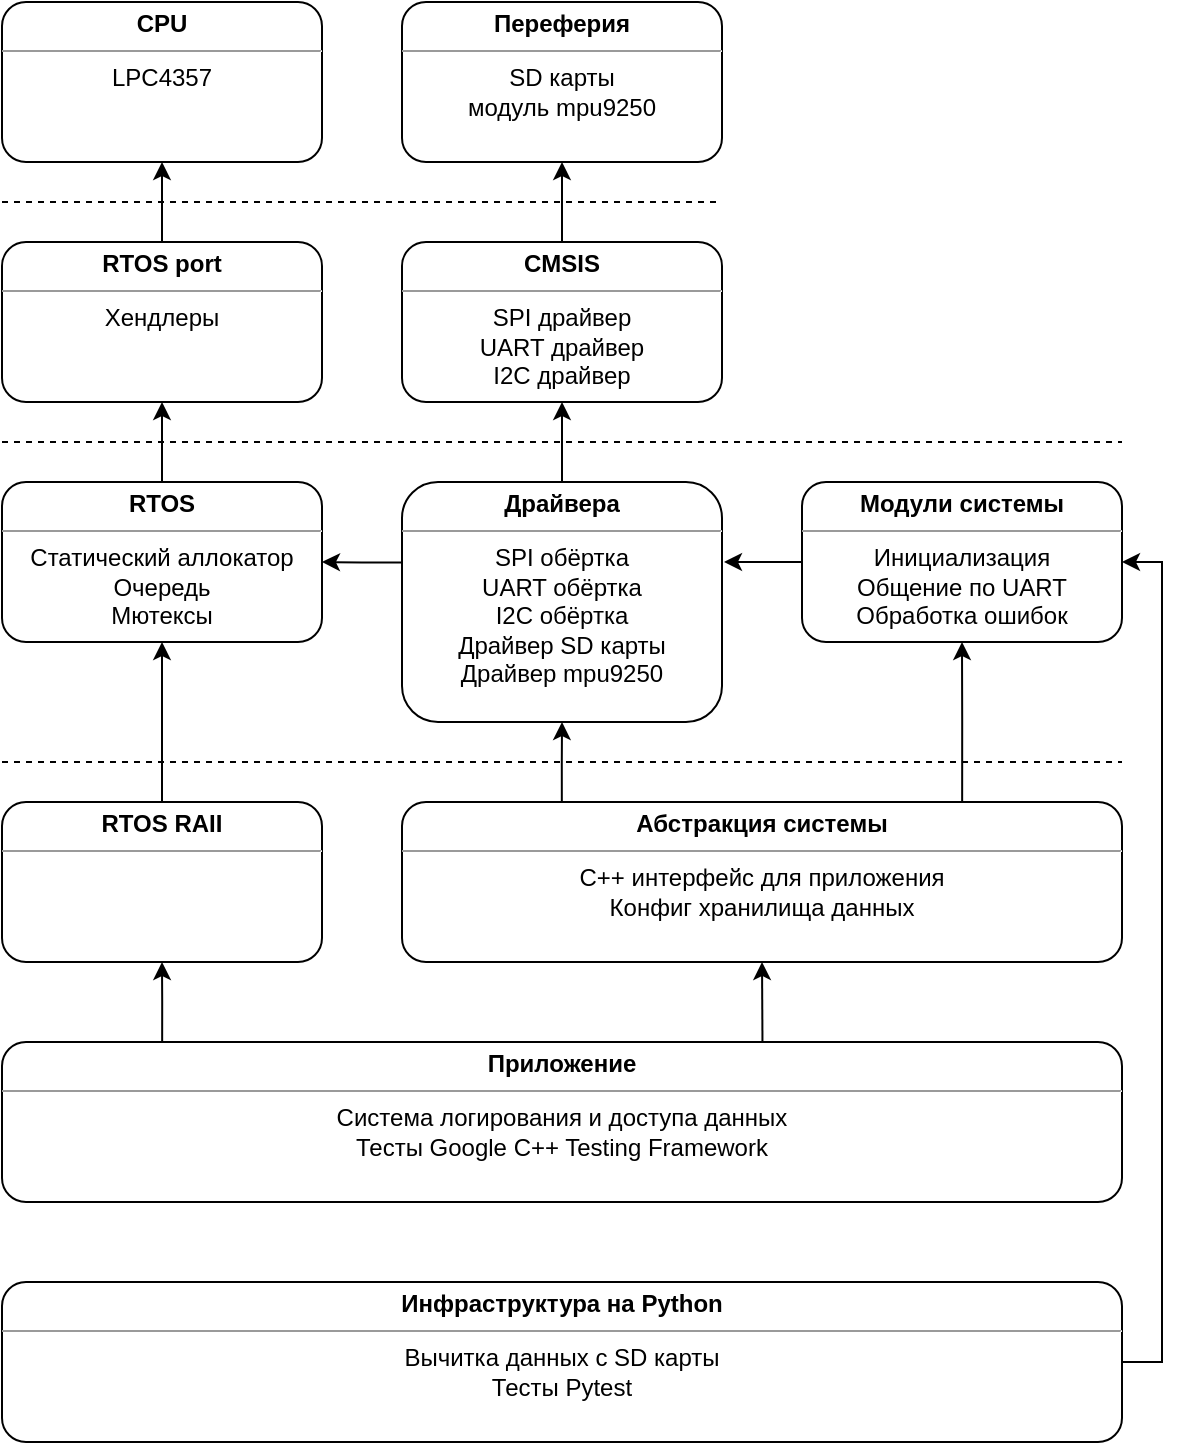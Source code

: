 <mxfile version="14.1.8" type="device"><diagram id="XqnZwgFz175NEXh2xCFe" name="Page-1"><mxGraphModel dx="1086" dy="806" grid="1" gridSize="10" guides="1" tooltips="1" connect="1" arrows="1" fold="1" page="1" pageScale="1" pageWidth="827" pageHeight="1169" math="0" shadow="0"><root><mxCell id="0"/><mxCell id="1" parent="0"/><mxCell id="nR5WkCoB2VeYr0q5t5iI-2" value="&lt;p style=&quot;margin: 0px ; margin-top: 4px ; text-align: center&quot;&gt;&lt;b&gt;CPU&lt;/b&gt;&lt;/p&gt;&lt;hr size=&quot;1&quot;&gt;&lt;div style=&quot;text-align: center ; height: 2px&quot;&gt;LPC4357&lt;/div&gt;" style="verticalAlign=top;align=left;overflow=fill;fontSize=12;fontFamily=Helvetica;html=1;rounded=1;" vertex="1" parent="1"><mxGeometry x="40" y="40" width="160" height="80" as="geometry"/></mxCell><mxCell id="nR5WkCoB2VeYr0q5t5iI-3" value="&lt;p style=&quot;margin: 0px ; margin-top: 4px ; text-align: center&quot;&gt;&lt;b&gt;Переферия&lt;/b&gt;&lt;/p&gt;&lt;hr size=&quot;1&quot;&gt;&lt;div style=&quot;height: 2px&quot;&gt;&lt;div&gt;&lt;div style=&quot;text-align: center&quot;&gt;&lt;span&gt;SD карты&lt;/span&gt;&lt;/div&gt;&lt;span&gt;&lt;div style=&quot;text-align: center&quot;&gt;&lt;span&gt;модуль mpu9250&lt;/span&gt;&lt;/div&gt;&lt;/span&gt;&lt;/div&gt;&lt;/div&gt;" style="verticalAlign=top;align=left;overflow=fill;fontSize=12;fontFamily=Helvetica;html=1;rounded=1;" vertex="1" parent="1"><mxGeometry x="240" y="40" width="160" height="80" as="geometry"/></mxCell><mxCell id="nR5WkCoB2VeYr0q5t5iI-6" value="" style="edgeStyle=orthogonalEdgeStyle;rounded=0;orthogonalLoop=1;jettySize=auto;html=1;" edge="1" parent="1" source="nR5WkCoB2VeYr0q5t5iI-4" target="nR5WkCoB2VeYr0q5t5iI-2"><mxGeometry relative="1" as="geometry"/></mxCell><mxCell id="nR5WkCoB2VeYr0q5t5iI-4" value="&lt;p style=&quot;margin: 0px ; margin-top: 4px ; text-align: center&quot;&gt;&lt;b&gt;RTOS port&lt;/b&gt;&lt;/p&gt;&lt;hr size=&quot;1&quot;&gt;&lt;div style=&quot;text-align: center ; height: 2px&quot;&gt;Хендлеры&lt;/div&gt;" style="verticalAlign=top;align=left;overflow=fill;fontSize=12;fontFamily=Helvetica;html=1;rounded=1;" vertex="1" parent="1"><mxGeometry x="40" y="160" width="160" height="80" as="geometry"/></mxCell><mxCell id="nR5WkCoB2VeYr0q5t5iI-7" value="" style="edgeStyle=orthogonalEdgeStyle;rounded=0;orthogonalLoop=1;jettySize=auto;html=1;" edge="1" parent="1" source="nR5WkCoB2VeYr0q5t5iI-5" target="nR5WkCoB2VeYr0q5t5iI-4"><mxGeometry relative="1" as="geometry"/></mxCell><mxCell id="nR5WkCoB2VeYr0q5t5iI-5" value="&lt;p style=&quot;margin: 0px ; margin-top: 4px ; text-align: center&quot;&gt;&lt;b&gt;RTOS&lt;/b&gt;&lt;/p&gt;&lt;hr size=&quot;1&quot;&gt;&lt;div style=&quot;text-align: center ; height: 2px&quot;&gt;Статический аллокатор&lt;br&gt;Очередь&lt;br&gt;Мютексы&lt;/div&gt;" style="verticalAlign=top;align=left;overflow=fill;fontSize=12;fontFamily=Helvetica;html=1;rounded=1;" vertex="1" parent="1"><mxGeometry x="40" y="280" width="160" height="80" as="geometry"/></mxCell><mxCell id="nR5WkCoB2VeYr0q5t5iI-9" value="" style="edgeStyle=orthogonalEdgeStyle;rounded=0;orthogonalLoop=1;jettySize=auto;html=1;" edge="1" parent="1" source="nR5WkCoB2VeYr0q5t5iI-8" target="nR5WkCoB2VeYr0q5t5iI-3"><mxGeometry relative="1" as="geometry"/></mxCell><mxCell id="nR5WkCoB2VeYr0q5t5iI-8" value="&lt;p style=&quot;margin: 0px ; margin-top: 4px ; text-align: center&quot;&gt;&lt;b&gt;CMSIS&lt;/b&gt;&lt;/p&gt;&lt;hr size=&quot;1&quot;&gt;&lt;div style=&quot;height: 2px&quot;&gt;&lt;div style=&quot;text-align: center&quot;&gt;SPI драйвер&lt;br&gt;UART драйвер&lt;br&gt;I2C драйвер&lt;/div&gt;&lt;/div&gt;" style="verticalAlign=top;align=left;overflow=fill;fontSize=12;fontFamily=Helvetica;html=1;rounded=1;" vertex="1" parent="1"><mxGeometry x="240" y="160" width="160" height="80" as="geometry"/></mxCell><mxCell id="nR5WkCoB2VeYr0q5t5iI-11" value="" style="edgeStyle=orthogonalEdgeStyle;rounded=0;orthogonalLoop=1;jettySize=auto;html=1;" edge="1" parent="1" source="nR5WkCoB2VeYr0q5t5iI-10" target="nR5WkCoB2VeYr0q5t5iI-8"><mxGeometry relative="1" as="geometry"/></mxCell><mxCell id="nR5WkCoB2VeYr0q5t5iI-12" value="" style="edgeStyle=orthogonalEdgeStyle;rounded=0;orthogonalLoop=1;jettySize=auto;html=1;exitX=0.002;exitY=0.335;exitDx=0;exitDy=0;exitPerimeter=0;" edge="1" parent="1" source="nR5WkCoB2VeYr0q5t5iI-10" target="nR5WkCoB2VeYr0q5t5iI-5"><mxGeometry relative="1" as="geometry"/></mxCell><mxCell id="nR5WkCoB2VeYr0q5t5iI-10" value="&lt;p style=&quot;margin: 0px ; margin-top: 4px ; text-align: center&quot;&gt;&lt;b&gt;Драйвера&lt;/b&gt;&lt;/p&gt;&lt;hr size=&quot;1&quot;&gt;&lt;div style=&quot;height: 2px&quot;&gt;&lt;div style=&quot;text-align: center&quot;&gt;SPI обёртка&lt;br&gt;UART обёртка&lt;br&gt;I2C обёртка&lt;/div&gt;&lt;div style=&quot;text-align: center&quot;&gt;Драйвер SD карты&lt;/div&gt;&lt;div style=&quot;text-align: center&quot;&gt;Драйвер mpu9250&lt;/div&gt;&lt;/div&gt;" style="verticalAlign=top;align=left;overflow=fill;fontSize=12;fontFamily=Helvetica;html=1;rounded=1;" vertex="1" parent="1"><mxGeometry x="240" y="280" width="160" height="120" as="geometry"/></mxCell><mxCell id="nR5WkCoB2VeYr0q5t5iI-14" value="" style="edgeStyle=orthogonalEdgeStyle;rounded=0;orthogonalLoop=1;jettySize=auto;html=1;" edge="1" parent="1" source="nR5WkCoB2VeYr0q5t5iI-13"><mxGeometry relative="1" as="geometry"><mxPoint x="401" y="320" as="targetPoint"/></mxGeometry></mxCell><mxCell id="nR5WkCoB2VeYr0q5t5iI-13" value="&lt;p style=&quot;margin: 0px ; margin-top: 4px ; text-align: center&quot;&gt;&lt;b&gt;Модули системы&lt;/b&gt;&lt;/p&gt;&lt;hr size=&quot;1&quot;&gt;&lt;div style=&quot;text-align: center ; height: 2px&quot;&gt;Инициализация&lt;br&gt;Общение по UART&lt;br&gt;Обработка ошибок&lt;/div&gt;" style="verticalAlign=top;align=left;overflow=fill;fontSize=12;fontFamily=Helvetica;html=1;rounded=1;" vertex="1" parent="1"><mxGeometry x="440" y="280" width="160" height="80" as="geometry"/></mxCell><mxCell id="nR5WkCoB2VeYr0q5t5iI-16" style="edgeStyle=orthogonalEdgeStyle;rounded=0;orthogonalLoop=1;jettySize=auto;html=1;exitX=0.222;exitY=0;exitDx=0;exitDy=0;entryX=0.5;entryY=1;entryDx=0;entryDy=0;exitPerimeter=0;" edge="1" parent="1" source="nR5WkCoB2VeYr0q5t5iI-15" target="nR5WkCoB2VeYr0q5t5iI-10"><mxGeometry relative="1" as="geometry"/></mxCell><mxCell id="nR5WkCoB2VeYr0q5t5iI-17" style="edgeStyle=orthogonalEdgeStyle;rounded=0;orthogonalLoop=1;jettySize=auto;html=1;exitX=0.778;exitY=-0.004;exitDx=0;exitDy=0;entryX=0.5;entryY=1;entryDx=0;entryDy=0;exitPerimeter=0;" edge="1" parent="1" source="nR5WkCoB2VeYr0q5t5iI-15" target="nR5WkCoB2VeYr0q5t5iI-13"><mxGeometry relative="1" as="geometry"/></mxCell><mxCell id="nR5WkCoB2VeYr0q5t5iI-15" value="&lt;p style=&quot;margin: 0px ; margin-top: 4px ; text-align: center&quot;&gt;&lt;b&gt;Абстракция системы&lt;/b&gt;&lt;/p&gt;&lt;hr size=&quot;1&quot;&gt;&lt;div style=&quot;text-align: center ; height: 2px&quot;&gt;C++ интерфейс для приложения&lt;br&gt;Конфиг хранилища данных&lt;/div&gt;" style="verticalAlign=top;align=left;overflow=fill;fontSize=12;fontFamily=Helvetica;html=1;rounded=1;" vertex="1" parent="1"><mxGeometry x="240" y="440" width="360" height="80" as="geometry"/></mxCell><mxCell id="nR5WkCoB2VeYr0q5t5iI-19" style="edgeStyle=orthogonalEdgeStyle;rounded=0;orthogonalLoop=1;jettySize=auto;html=1;entryX=0.5;entryY=1;entryDx=0;entryDy=0;" edge="1" parent="1" source="nR5WkCoB2VeYr0q5t5iI-18" target="nR5WkCoB2VeYr0q5t5iI-5"><mxGeometry relative="1" as="geometry"/></mxCell><mxCell id="nR5WkCoB2VeYr0q5t5iI-18" value="&lt;p style=&quot;margin: 0px ; margin-top: 4px ; text-align: center&quot;&gt;&lt;b&gt;RTOS RAII&lt;/b&gt;&lt;/p&gt;&lt;hr size=&quot;1&quot;&gt;&lt;div style=&quot;text-align: center ; height: 2px&quot;&gt;&lt;br&gt;&lt;/div&gt;" style="verticalAlign=top;align=left;overflow=fill;fontSize=12;fontFamily=Helvetica;html=1;rounded=1;" vertex="1" parent="1"><mxGeometry x="40" y="440" width="160" height="80" as="geometry"/></mxCell><mxCell id="nR5WkCoB2VeYr0q5t5iI-21" style="edgeStyle=orthogonalEdgeStyle;rounded=0;orthogonalLoop=1;jettySize=auto;html=1;exitX=0.143;exitY=0.004;exitDx=0;exitDy=0;entryX=0.5;entryY=1;entryDx=0;entryDy=0;exitPerimeter=0;" edge="1" parent="1" source="nR5WkCoB2VeYr0q5t5iI-20" target="nR5WkCoB2VeYr0q5t5iI-18"><mxGeometry relative="1" as="geometry"/></mxCell><mxCell id="nR5WkCoB2VeYr0q5t5iI-22" style="edgeStyle=orthogonalEdgeStyle;rounded=0;orthogonalLoop=1;jettySize=auto;html=1;entryX=0.5;entryY=1;entryDx=0;entryDy=0;exitX=0.679;exitY=-0.004;exitDx=0;exitDy=0;exitPerimeter=0;" edge="1" parent="1" source="nR5WkCoB2VeYr0q5t5iI-20" target="nR5WkCoB2VeYr0q5t5iI-15"><mxGeometry relative="1" as="geometry"/></mxCell><mxCell id="nR5WkCoB2VeYr0q5t5iI-20" value="&lt;p style=&quot;margin: 0px ; margin-top: 4px ; text-align: center&quot;&gt;&lt;b&gt;Приложение&lt;/b&gt;&lt;/p&gt;&lt;hr size=&quot;1&quot;&gt;&lt;div style=&quot;text-align: center ; height: 2px&quot;&gt;Система логирования и доступа данных&lt;br&gt;Тесты Google C++ Testing Framework&lt;/div&gt;" style="verticalAlign=top;align=left;overflow=fill;fontSize=12;fontFamily=Helvetica;html=1;rounded=1;" vertex="1" parent="1"><mxGeometry x="40" y="560" width="560" height="80" as="geometry"/></mxCell><mxCell id="nR5WkCoB2VeYr0q5t5iI-24" style="edgeStyle=orthogonalEdgeStyle;rounded=0;orthogonalLoop=1;jettySize=auto;html=1;entryX=1;entryY=0.5;entryDx=0;entryDy=0;exitX=1;exitY=0.5;exitDx=0;exitDy=0;" edge="1" parent="1" source="nR5WkCoB2VeYr0q5t5iI-23" target="nR5WkCoB2VeYr0q5t5iI-13"><mxGeometry relative="1" as="geometry"/></mxCell><mxCell id="nR5WkCoB2VeYr0q5t5iI-23" value="&lt;p style=&quot;margin: 0px ; margin-top: 4px ; text-align: center&quot;&gt;&lt;b&gt;Инфраструктура на Python&lt;/b&gt;&lt;/p&gt;&lt;hr size=&quot;1&quot;&gt;&lt;div style=&quot;text-align: center ; height: 2px&quot;&gt;Вычитка данных с SD карты&lt;br&gt;Тесты Pytest&lt;/div&gt;" style="verticalAlign=top;align=left;overflow=fill;fontSize=12;fontFamily=Helvetica;html=1;rounded=1;" vertex="1" parent="1"><mxGeometry x="40" y="680" width="560" height="80" as="geometry"/></mxCell><mxCell id="nR5WkCoB2VeYr0q5t5iI-25" value="" style="endArrow=none;dashed=1;html=1;" edge="1" parent="1"><mxGeometry width="50" height="50" relative="1" as="geometry"><mxPoint x="40" y="140" as="sourcePoint"/><mxPoint x="400" y="140" as="targetPoint"/></mxGeometry></mxCell><mxCell id="nR5WkCoB2VeYr0q5t5iI-26" value="" style="endArrow=none;dashed=1;html=1;" edge="1" parent="1"><mxGeometry width="50" height="50" relative="1" as="geometry"><mxPoint x="40" y="260" as="sourcePoint"/><mxPoint x="600" y="260" as="targetPoint"/></mxGeometry></mxCell><mxCell id="nR5WkCoB2VeYr0q5t5iI-27" value="" style="endArrow=none;dashed=1;html=1;" edge="1" parent="1"><mxGeometry width="50" height="50" relative="1" as="geometry"><mxPoint x="40" y="420.0" as="sourcePoint"/><mxPoint x="600" y="420.0" as="targetPoint"/></mxGeometry></mxCell></root></mxGraphModel></diagram></mxfile>